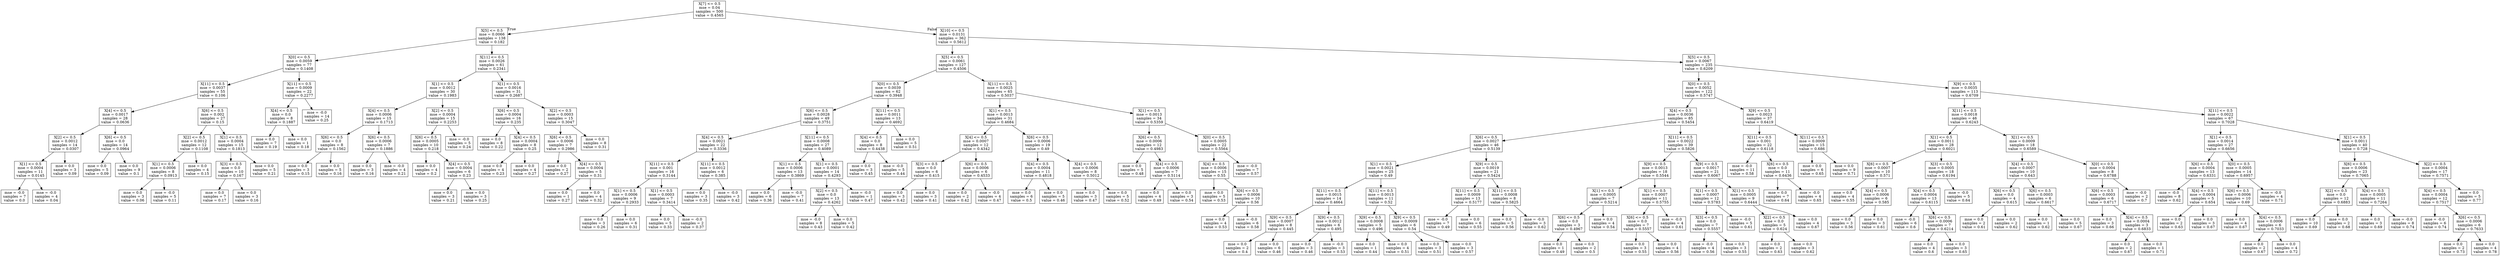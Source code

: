 digraph Tree {
node [shape=box] ;
0 [label="X[7] <= 0.5\nmse = 0.04\nsamples = 500\nvalue = 0.4565"] ;
1 [label="X[5] <= 0.5\nmse = 0.0066\nsamples = 138\nvalue = 0.182"] ;
0 -> 1 [labeldistance=2.5, labelangle=45, headlabel="True"] ;
2 [label="X[0] <= 0.5\nmse = 0.0059\nsamples = 77\nvalue = 0.1408"] ;
1 -> 2 ;
3 [label="X[11] <= 0.5\nmse = 0.0037\nsamples = 55\nvalue = 0.106"] ;
2 -> 3 ;
4 [label="X[4] <= 0.5\nmse = 0.0017\nsamples = 28\nvalue = 0.0636"] ;
3 -> 4 ;
5 [label="X[2] <= 0.5\nmse = 0.0012\nsamples = 14\nvalue = 0.0307"] ;
4 -> 5 ;
6 [label="X[1] <= 0.5\nmse = 0.0004\nsamples = 11\nvalue = 0.0145"] ;
5 -> 6 ;
7 [label="mse = -0.0\nsamples = 7\nvalue = 0.0"] ;
6 -> 7 ;
8 [label="mse = -0.0\nsamples = 4\nvalue = 0.04"] ;
6 -> 8 ;
9 [label="mse = 0.0\nsamples = 3\nvalue = 0.09"] ;
5 -> 9 ;
10 [label="X[6] <= 0.5\nmse = 0.0\nsamples = 14\nvalue = 0.0964"] ;
4 -> 10 ;
11 [label="mse = 0.0\nsamples = 5\nvalue = 0.09"] ;
10 -> 11 ;
12 [label="mse = 0.0\nsamples = 9\nvalue = 0.1"] ;
10 -> 12 ;
13 [label="X[6] <= 0.5\nmse = 0.002\nsamples = 27\nvalue = 0.15"] ;
3 -> 13 ;
14 [label="X[2] <= 0.5\nmse = 0.0012\nsamples = 12\nvalue = 0.1108"] ;
13 -> 14 ;
15 [label="X[1] <= 0.5\nmse = 0.0006\nsamples = 8\nvalue = 0.0913"] ;
14 -> 15 ;
16 [label="mse = 0.0\nsamples = 3\nvalue = 0.06"] ;
15 -> 16 ;
17 [label="mse = -0.0\nsamples = 5\nvalue = 0.11"] ;
15 -> 17 ;
18 [label="mse = 0.0\nsamples = 4\nvalue = 0.15"] ;
14 -> 18 ;
19 [label="X[1] <= 0.5\nmse = 0.0004\nsamples = 15\nvalue = 0.1813"] ;
13 -> 19 ;
20 [label="X[3] <= 0.5\nmse = 0.0\nsamples = 10\nvalue = 0.167"] ;
19 -> 20 ;
21 [label="mse = 0.0\nsamples = 7\nvalue = 0.17"] ;
20 -> 21 ;
22 [label="mse = 0.0\nsamples = 3\nvalue = 0.16"] ;
20 -> 22 ;
23 [label="mse = 0.0\nsamples = 5\nvalue = 0.21"] ;
19 -> 23 ;
24 [label="X[11] <= 0.5\nmse = 0.0009\nsamples = 22\nvalue = 0.2277"] ;
2 -> 24 ;
25 [label="X[4] <= 0.5\nmse = 0.0\nsamples = 8\nvalue = 0.1887"] ;
24 -> 25 ;
26 [label="mse = 0.0\nsamples = 7\nvalue = 0.19"] ;
25 -> 26 ;
27 [label="mse = 0.0\nsamples = 1\nvalue = 0.18"] ;
25 -> 27 ;
28 [label="mse = -0.0\nsamples = 14\nvalue = 0.25"] ;
24 -> 28 ;
29 [label="X[11] <= 0.5\nmse = 0.0026\nsamples = 61\nvalue = 0.2341"] ;
1 -> 29 ;
30 [label="X[1] <= 0.5\nmse = 0.0012\nsamples = 30\nvalue = 0.1983"] ;
29 -> 30 ;
31 [label="X[4] <= 0.5\nmse = 0.0006\nsamples = 15\nvalue = 0.1713"] ;
30 -> 31 ;
32 [label="X[6] <= 0.5\nmse = 0.0\nsamples = 8\nvalue = 0.1562"] ;
31 -> 32 ;
33 [label="mse = 0.0\nsamples = 3\nvalue = 0.15"] ;
32 -> 33 ;
34 [label="mse = 0.0\nsamples = 5\nvalue = 0.16"] ;
32 -> 34 ;
35 [label="X[6] <= 0.5\nmse = 0.0006\nsamples = 7\nvalue = 0.1886"] ;
31 -> 35 ;
36 [label="mse = 0.0\nsamples = 3\nvalue = 0.16"] ;
35 -> 36 ;
37 [label="mse = -0.0\nsamples = 4\nvalue = 0.21"] ;
35 -> 37 ;
38 [label="X[2] <= 0.5\nmse = 0.0004\nsamples = 15\nvalue = 0.2253"] ;
30 -> 38 ;
39 [label="X[6] <= 0.5\nmse = 0.0005\nsamples = 10\nvalue = 0.218"] ;
38 -> 39 ;
40 [label="mse = 0.0\nsamples = 4\nvalue = 0.2"] ;
39 -> 40 ;
41 [label="X[4] <= 0.5\nmse = 0.0004\nsamples = 6\nvalue = 0.23"] ;
39 -> 41 ;
42 [label="mse = 0.0\nsamples = 3\nvalue = 0.21"] ;
41 -> 42 ;
43 [label="mse = 0.0\nsamples = 3\nvalue = 0.25"] ;
41 -> 43 ;
44 [label="mse = -0.0\nsamples = 5\nvalue = 0.24"] ;
38 -> 44 ;
45 [label="X[1] <= 0.5\nmse = 0.0016\nsamples = 31\nvalue = 0.2687"] ;
29 -> 45 ;
46 [label="X[6] <= 0.5\nmse = 0.0004\nsamples = 16\nvalue = 0.235"] ;
45 -> 46 ;
47 [label="mse = 0.0\nsamples = 8\nvalue = 0.22"] ;
46 -> 47 ;
48 [label="X[4] <= 0.5\nmse = 0.0004\nsamples = 8\nvalue = 0.25"] ;
46 -> 48 ;
49 [label="mse = 0.0\nsamples = 4\nvalue = 0.23"] ;
48 -> 49 ;
50 [label="mse = 0.0\nsamples = 4\nvalue = 0.27"] ;
48 -> 50 ;
51 [label="X[2] <= 0.5\nmse = 0.0003\nsamples = 15\nvalue = 0.3047"] ;
45 -> 51 ;
52 [label="X[6] <= 0.5\nmse = 0.0006\nsamples = 7\nvalue = 0.2986"] ;
51 -> 52 ;
53 [label="mse = 0.0\nsamples = 2\nvalue = 0.27"] ;
52 -> 53 ;
54 [label="X[4] <= 0.5\nmse = 0.0004\nsamples = 5\nvalue = 0.31"] ;
52 -> 54 ;
55 [label="mse = 0.0\nsamples = 1\nvalue = 0.27"] ;
54 -> 55 ;
56 [label="mse = 0.0\nsamples = 4\nvalue = 0.32"] ;
54 -> 56 ;
57 [label="mse = 0.0\nsamples = 8\nvalue = 0.31"] ;
51 -> 57 ;
58 [label="X[10] <= 0.5\nmse = 0.0131\nsamples = 362\nvalue = 0.5612"] ;
0 -> 58 [labeldistance=2.5, labelangle=-45, headlabel="False"] ;
59 [label="X[5] <= 0.5\nmse = 0.0061\nsamples = 127\nvalue = 0.4506"] ;
58 -> 59 ;
60 [label="X[0] <= 0.5\nmse = 0.0039\nsamples = 62\nvalue = 0.3948"] ;
59 -> 60 ;
61 [label="X[6] <= 0.5\nmse = 0.0028\nsamples = 49\nvalue = 0.3751"] ;
60 -> 61 ;
62 [label="X[4] <= 0.5\nmse = 0.0021\nsamples = 22\nvalue = 0.3336"] ;
61 -> 62 ;
63 [label="X[11] <= 0.5\nmse = 0.001\nsamples = 16\nvalue = 0.3144"] ;
62 -> 63 ;
64 [label="X[1] <= 0.5\nmse = 0.0006\nsamples = 9\nvalue = 0.2933"] ;
63 -> 64 ;
65 [label="mse = 0.0\nsamples = 3\nvalue = 0.26"] ;
64 -> 65 ;
66 [label="mse = 0.0\nsamples = 6\nvalue = 0.31"] ;
64 -> 66 ;
67 [label="X[1] <= 0.5\nmse = 0.0003\nsamples = 7\nvalue = 0.3414"] ;
63 -> 67 ;
68 [label="mse = 0.0\nsamples = 5\nvalue = 0.33"] ;
67 -> 68 ;
69 [label="mse = -0.0\nsamples = 2\nvalue = 0.37"] ;
67 -> 69 ;
70 [label="X[11] <= 0.5\nmse = 0.0012\nsamples = 6\nvalue = 0.385"] ;
62 -> 70 ;
71 [label="mse = 0.0\nsamples = 3\nvalue = 0.35"] ;
70 -> 71 ;
72 [label="mse = -0.0\nsamples = 3\nvalue = 0.42"] ;
70 -> 72 ;
73 [label="X[11] <= 0.5\nmse = 0.0008\nsamples = 27\nvalue = 0.4089"] ;
61 -> 73 ;
74 [label="X[1] <= 0.5\nmse = 0.0006\nsamples = 13\nvalue = 0.3869"] ;
73 -> 74 ;
75 [label="mse = 0.0\nsamples = 6\nvalue = 0.36"] ;
74 -> 75 ;
76 [label="mse = -0.0\nsamples = 7\nvalue = 0.41"] ;
74 -> 76 ;
77 [label="X[1] <= 0.5\nmse = 0.0001\nsamples = 14\nvalue = 0.4293"] ;
73 -> 77 ;
78 [label="X[2] <= 0.5\nmse = 0.0\nsamples = 13\nvalue = 0.4262"] ;
77 -> 78 ;
79 [label="mse = -0.0\nsamples = 8\nvalue = 0.43"] ;
78 -> 79 ;
80 [label="mse = 0.0\nsamples = 5\nvalue = 0.42"] ;
78 -> 80 ;
81 [label="mse = -0.0\nsamples = 1\nvalue = 0.47"] ;
77 -> 81 ;
82 [label="X[11] <= 0.5\nmse = 0.0011\nsamples = 13\nvalue = 0.4692"] ;
60 -> 82 ;
83 [label="X[4] <= 0.5\nmse = 0.0\nsamples = 8\nvalue = 0.4438"] ;
82 -> 83 ;
84 [label="mse = 0.0\nsamples = 3\nvalue = 0.45"] ;
83 -> 84 ;
85 [label="mse = -0.0\nsamples = 5\nvalue = 0.44"] ;
83 -> 85 ;
86 [label="mse = 0.0\nsamples = 5\nvalue = 0.51"] ;
82 -> 86 ;
87 [label="X[11] <= 0.5\nmse = 0.0025\nsamples = 65\nvalue = 0.5037"] ;
59 -> 87 ;
88 [label="X[1] <= 0.5\nmse = 0.0013\nsamples = 31\nvalue = 0.4684"] ;
87 -> 88 ;
89 [label="X[4] <= 0.5\nmse = 0.0007\nsamples = 12\nvalue = 0.4342"] ;
88 -> 89 ;
90 [label="X[3] <= 0.5\nmse = 0.0\nsamples = 6\nvalue = 0.415"] ;
89 -> 90 ;
91 [label="mse = 0.0\nsamples = 3\nvalue = 0.42"] ;
90 -> 91 ;
92 [label="mse = 0.0\nsamples = 3\nvalue = 0.41"] ;
90 -> 92 ;
93 [label="X[6] <= 0.5\nmse = 0.0006\nsamples = 6\nvalue = 0.4533"] ;
89 -> 93 ;
94 [label="mse = 0.0\nsamples = 2\nvalue = 0.42"] ;
93 -> 94 ;
95 [label="mse = -0.0\nsamples = 4\nvalue = 0.47"] ;
93 -> 95 ;
96 [label="X[6] <= 0.5\nmse = 0.0006\nsamples = 19\nvalue = 0.49"] ;
88 -> 96 ;
97 [label="X[4] <= 0.5\nmse = 0.0004\nsamples = 11\nvalue = 0.4818"] ;
96 -> 97 ;
98 [label="mse = 0.0\nsamples = 6\nvalue = 0.5"] ;
97 -> 98 ;
99 [label="mse = 0.0\nsamples = 5\nvalue = 0.46"] ;
97 -> 99 ;
100 [label="X[4] <= 0.5\nmse = 0.0006\nsamples = 8\nvalue = 0.5012"] ;
96 -> 100 ;
101 [label="mse = 0.0\nsamples = 3\nvalue = 0.47"] ;
100 -> 101 ;
102 [label="mse = 0.0\nsamples = 5\nvalue = 0.52"] ;
100 -> 102 ;
103 [label="X[1] <= 0.5\nmse = 0.0013\nsamples = 34\nvalue = 0.5359"] ;
87 -> 103 ;
104 [label="X[6] <= 0.5\nmse = 0.0006\nsamples = 12\nvalue = 0.4983"] ;
103 -> 104 ;
105 [label="mse = 0.0\nsamples = 5\nvalue = 0.48"] ;
104 -> 105 ;
106 [label="X[4] <= 0.5\nmse = 0.0006\nsamples = 7\nvalue = 0.5114"] ;
104 -> 106 ;
107 [label="mse = 0.0\nsamples = 4\nvalue = 0.49"] ;
106 -> 107 ;
108 [label="mse = 0.0\nsamples = 3\nvalue = 0.54"] ;
106 -> 108 ;
109 [label="X[0] <= 0.5\nmse = 0.0005\nsamples = 22\nvalue = 0.5564"] ;
103 -> 109 ;
110 [label="X[4] <= 0.5\nmse = 0.0006\nsamples = 15\nvalue = 0.55"] ;
109 -> 110 ;
111 [label="mse = 0.0\nsamples = 5\nvalue = 0.53"] ;
110 -> 111 ;
112 [label="X[6] <= 0.5\nmse = 0.0006\nsamples = 10\nvalue = 0.56"] ;
110 -> 112 ;
113 [label="mse = 0.0\nsamples = 4\nvalue = 0.53"] ;
112 -> 113 ;
114 [label="mse = -0.0\nsamples = 6\nvalue = 0.58"] ;
112 -> 114 ;
115 [label="mse = -0.0\nsamples = 7\nvalue = 0.57"] ;
109 -> 115 ;
116 [label="X[5] <= 0.5\nmse = 0.0067\nsamples = 235\nvalue = 0.6209"] ;
58 -> 116 ;
117 [label="X[0] <= 0.5\nmse = 0.0052\nsamples = 122\nvalue = 0.5747"] ;
116 -> 117 ;
118 [label="X[4] <= 0.5\nmse = 0.0036\nsamples = 85\nvalue = 0.5454"] ;
117 -> 118 ;
119 [label="X[6] <= 0.5\nmse = 0.0027\nsamples = 46\nvalue = 0.5139"] ;
118 -> 119 ;
120 [label="X[1] <= 0.5\nmse = 0.0021\nsamples = 25\nvalue = 0.49"] ;
119 -> 120 ;
121 [label="X[11] <= 0.5\nmse = 0.0015\nsamples = 14\nvalue = 0.4664"] ;
120 -> 121 ;
122 [label="X[9] <= 0.5\nmse = 0.0007\nsamples = 8\nvalue = 0.445"] ;
121 -> 122 ;
123 [label="mse = 0.0\nsamples = 2\nvalue = 0.4"] ;
122 -> 123 ;
124 [label="mse = 0.0\nsamples = 6\nvalue = 0.46"] ;
122 -> 124 ;
125 [label="X[9] <= 0.5\nmse = 0.0012\nsamples = 6\nvalue = 0.495"] ;
121 -> 125 ;
126 [label="mse = 0.0\nsamples = 3\nvalue = 0.46"] ;
125 -> 126 ;
127 [label="mse = -0.0\nsamples = 3\nvalue = 0.53"] ;
125 -> 127 ;
128 [label="X[11] <= 0.5\nmse = 0.0013\nsamples = 11\nvalue = 0.52"] ;
120 -> 128 ;
129 [label="X[9] <= 0.5\nmse = 0.0008\nsamples = 5\nvalue = 0.496"] ;
128 -> 129 ;
130 [label="mse = 0.0\nsamples = 1\nvalue = 0.44"] ;
129 -> 130 ;
131 [label="mse = 0.0\nsamples = 4\nvalue = 0.51"] ;
129 -> 131 ;
132 [label="X[9] <= 0.5\nmse = 0.0009\nsamples = 6\nvalue = 0.54"] ;
128 -> 132 ;
133 [label="mse = 0.0\nsamples = 3\nvalue = 0.51"] ;
132 -> 133 ;
134 [label="mse = 0.0\nsamples = 3\nvalue = 0.57"] ;
132 -> 134 ;
135 [label="X[9] <= 0.5\nmse = 0.0019\nsamples = 21\nvalue = 0.5424"] ;
119 -> 135 ;
136 [label="X[11] <= 0.5\nmse = 0.0009\nsamples = 13\nvalue = 0.5177"] ;
135 -> 136 ;
137 [label="mse = -0.0\nsamples = 7\nvalue = 0.49"] ;
136 -> 137 ;
138 [label="mse = 0.0\nsamples = 6\nvalue = 0.55"] ;
136 -> 138 ;
139 [label="X[11] <= 0.5\nmse = 0.0008\nsamples = 8\nvalue = 0.5825"] ;
135 -> 139 ;
140 [label="mse = 0.0\nsamples = 5\nvalue = 0.56"] ;
139 -> 140 ;
141 [label="mse = -0.0\nsamples = 3\nvalue = 0.62"] ;
139 -> 141 ;
142 [label="X[11] <= 0.5\nmse = 0.0022\nsamples = 39\nvalue = 0.5826"] ;
118 -> 142 ;
143 [label="X[9] <= 0.5\nmse = 0.0013\nsamples = 18\nvalue = 0.5544"] ;
142 -> 143 ;
144 [label="X[1] <= 0.5\nmse = 0.0005\nsamples = 7\nvalue = 0.5214"] ;
143 -> 144 ;
145 [label="X[6] <= 0.5\nmse = 0.0\nsamples = 3\nvalue = 0.4967"] ;
144 -> 145 ;
146 [label="mse = 0.0\nsamples = 1\nvalue = 0.49"] ;
145 -> 146 ;
147 [label="mse = 0.0\nsamples = 2\nvalue = 0.5"] ;
145 -> 147 ;
148 [label="mse = 0.0\nsamples = 4\nvalue = 0.54"] ;
144 -> 148 ;
149 [label="X[1] <= 0.5\nmse = 0.0007\nsamples = 11\nvalue = 0.5755"] ;
143 -> 149 ;
150 [label="X[6] <= 0.5\nmse = 0.0\nsamples = 7\nvalue = 0.5557"] ;
149 -> 150 ;
151 [label="mse = 0.0\nsamples = 3\nvalue = 0.55"] ;
150 -> 151 ;
152 [label="mse = 0.0\nsamples = 4\nvalue = 0.56"] ;
150 -> 152 ;
153 [label="mse = -0.0\nsamples = 4\nvalue = 0.61"] ;
149 -> 153 ;
154 [label="X[9] <= 0.5\nmse = 0.0017\nsamples = 21\nvalue = 0.6067"] ;
142 -> 154 ;
155 [label="X[1] <= 0.5\nmse = 0.0007\nsamples = 12\nvalue = 0.5783"] ;
154 -> 155 ;
156 [label="X[3] <= 0.5\nmse = 0.0\nsamples = 7\nvalue = 0.5557"] ;
155 -> 156 ;
157 [label="mse = -0.0\nsamples = 4\nvalue = 0.56"] ;
156 -> 157 ;
158 [label="mse = 0.0\nsamples = 3\nvalue = 0.55"] ;
156 -> 158 ;
159 [label="mse = -0.0\nsamples = 5\nvalue = 0.61"] ;
155 -> 159 ;
160 [label="X[1] <= 0.5\nmse = 0.0005\nsamples = 9\nvalue = 0.6444"] ;
154 -> 160 ;
161 [label="X[2] <= 0.5\nmse = 0.0\nsamples = 5\nvalue = 0.624"] ;
160 -> 161 ;
162 [label="mse = 0.0\nsamples = 2\nvalue = 0.63"] ;
161 -> 162 ;
163 [label="mse = 0.0\nsamples = 3\nvalue = 0.62"] ;
161 -> 163 ;
164 [label="mse = 0.0\nsamples = 4\nvalue = 0.67"] ;
160 -> 164 ;
165 [label="X[9] <= 0.5\nmse = 0.0023\nsamples = 37\nvalue = 0.6419"] ;
117 -> 165 ;
166 [label="X[11] <= 0.5\nmse = 0.001\nsamples = 22\nvalue = 0.6118"] ;
165 -> 166 ;
167 [label="mse = -0.0\nsamples = 11\nvalue = 0.58"] ;
166 -> 167 ;
168 [label="X[6] <= 0.5\nmse = 0.0\nsamples = 11\nvalue = 0.6436"] ;
166 -> 168 ;
169 [label="mse = 0.0\nsamples = 7\nvalue = 0.64"] ;
168 -> 169 ;
170 [label="mse = -0.0\nsamples = 4\nvalue = 0.65"] ;
168 -> 170 ;
171 [label="X[11] <= 0.5\nmse = 0.0009\nsamples = 15\nvalue = 0.686"] ;
165 -> 171 ;
172 [label="mse = 0.0\nsamples = 6\nvalue = 0.65"] ;
171 -> 172 ;
173 [label="mse = 0.0\nsamples = 9\nvalue = 0.71"] ;
171 -> 173 ;
174 [label="X[9] <= 0.5\nmse = 0.0035\nsamples = 113\nvalue = 0.6709"] ;
116 -> 174 ;
175 [label="X[11] <= 0.5\nmse = 0.0018\nsamples = 46\nvalue = 0.6243"] ;
174 -> 175 ;
176 [label="X[1] <= 0.5\nmse = 0.0011\nsamples = 28\nvalue = 0.6021"] ;
175 -> 176 ;
177 [label="X[6] <= 0.5\nmse = 0.0007\nsamples = 10\nvalue = 0.571"] ;
176 -> 177 ;
178 [label="mse = 0.0\nsamples = 4\nvalue = 0.55"] ;
177 -> 178 ;
179 [label="X[4] <= 0.5\nmse = 0.0006\nsamples = 6\nvalue = 0.585"] ;
177 -> 179 ;
180 [label="mse = 0.0\nsamples = 3\nvalue = 0.56"] ;
179 -> 180 ;
181 [label="mse = 0.0\nsamples = 3\nvalue = 0.61"] ;
179 -> 181 ;
182 [label="X[3] <= 0.5\nmse = 0.0005\nsamples = 18\nvalue = 0.6194"] ;
176 -> 182 ;
183 [label="X[4] <= 0.5\nmse = 0.0004\nsamples = 13\nvalue = 0.6115"] ;
182 -> 183 ;
184 [label="mse = -0.0\nsamples = 6\nvalue = 0.6"] ;
183 -> 184 ;
185 [label="X[6] <= 0.5\nmse = 0.0006\nsamples = 7\nvalue = 0.6214"] ;
183 -> 185 ;
186 [label="mse = 0.0\nsamples = 4\nvalue = 0.6"] ;
185 -> 186 ;
187 [label="mse = 0.0\nsamples = 3\nvalue = 0.65"] ;
185 -> 187 ;
188 [label="mse = -0.0\nsamples = 5\nvalue = 0.64"] ;
182 -> 188 ;
189 [label="X[1] <= 0.5\nmse = 0.0009\nsamples = 18\nvalue = 0.6589"] ;
175 -> 189 ;
190 [label="X[4] <= 0.5\nmse = 0.0007\nsamples = 10\nvalue = 0.643"] ;
189 -> 190 ;
191 [label="X[6] <= 0.5\nmse = 0.0\nsamples = 4\nvalue = 0.615"] ;
190 -> 191 ;
192 [label="mse = 0.0\nsamples = 2\nvalue = 0.61"] ;
191 -> 192 ;
193 [label="mse = 0.0\nsamples = 2\nvalue = 0.62"] ;
191 -> 193 ;
194 [label="X[6] <= 0.5\nmse = 0.0003\nsamples = 6\nvalue = 0.6617"] ;
190 -> 194 ;
195 [label="mse = 0.0\nsamples = 1\nvalue = 0.62"] ;
194 -> 195 ;
196 [label="mse = 0.0\nsamples = 5\nvalue = 0.67"] ;
194 -> 196 ;
197 [label="X[0] <= 0.5\nmse = 0.0004\nsamples = 8\nvalue = 0.6788"] ;
189 -> 197 ;
198 [label="X[6] <= 0.5\nmse = 0.0003\nsamples = 6\nvalue = 0.6717"] ;
197 -> 198 ;
199 [label="mse = 0.0\nsamples = 3\nvalue = 0.66"] ;
198 -> 199 ;
200 [label="X[4] <= 0.5\nmse = 0.0004\nsamples = 3\nvalue = 0.6833"] ;
198 -> 200 ;
201 [label="mse = 0.0\nsamples = 2\nvalue = 0.67"] ;
200 -> 201 ;
202 [label="mse = 0.0\nsamples = 1\nvalue = 0.71"] ;
200 -> 202 ;
203 [label="mse = -0.0\nsamples = 2\nvalue = 0.7"] ;
197 -> 203 ;
204 [label="X[11] <= 0.5\nmse = 0.0022\nsamples = 67\nvalue = 0.7028"] ;
174 -> 204 ;
205 [label="X[1] <= 0.5\nmse = 0.0014\nsamples = 27\nvalue = 0.6656"] ;
204 -> 205 ;
206 [label="X[6] <= 0.5\nmse = 0.0004\nsamples = 13\nvalue = 0.6331"] ;
205 -> 206 ;
207 [label="mse = -0.0\nsamples = 8\nvalue = 0.62"] ;
206 -> 207 ;
208 [label="X[4] <= 0.5\nmse = 0.0004\nsamples = 5\nvalue = 0.654"] ;
206 -> 208 ;
209 [label="mse = 0.0\nsamples = 2\nvalue = 0.63"] ;
208 -> 209 ;
210 [label="mse = 0.0\nsamples = 3\nvalue = 0.67"] ;
208 -> 210 ;
211 [label="X[0] <= 0.5\nmse = 0.0005\nsamples = 14\nvalue = 0.6957"] ;
205 -> 211 ;
212 [label="X[6] <= 0.5\nmse = 0.0006\nsamples = 10\nvalue = 0.69"] ;
211 -> 212 ;
213 [label="mse = 0.0\nsamples = 4\nvalue = 0.67"] ;
212 -> 213 ;
214 [label="X[4] <= 0.5\nmse = 0.0006\nsamples = 6\nvalue = 0.7033"] ;
212 -> 214 ;
215 [label="mse = 0.0\nsamples = 2\nvalue = 0.67"] ;
214 -> 215 ;
216 [label="mse = 0.0\nsamples = 4\nvalue = 0.72"] ;
214 -> 216 ;
217 [label="mse = -0.0\nsamples = 4\nvalue = 0.71"] ;
211 -> 217 ;
218 [label="X[1] <= 0.5\nmse = 0.0011\nsamples = 40\nvalue = 0.728"] ;
204 -> 218 ;
219 [label="X[6] <= 0.5\nmse = 0.0006\nsamples = 23\nvalue = 0.7065"] ;
218 -> 219 ;
220 [label="X[2] <= 0.5\nmse = 0.0\nsamples = 12\nvalue = 0.6883"] ;
219 -> 220 ;
221 [label="mse = 0.0\nsamples = 10\nvalue = 0.69"] ;
220 -> 221 ;
222 [label="mse = 0.0\nsamples = 2\nvalue = 0.68"] ;
220 -> 222 ;
223 [label="X[4] <= 0.5\nmse = 0.0005\nsamples = 11\nvalue = 0.7264"] ;
219 -> 223 ;
224 [label="mse = 0.0\nsamples = 3\nvalue = 0.69"] ;
223 -> 224 ;
225 [label="mse = -0.0\nsamples = 8\nvalue = 0.74"] ;
223 -> 225 ;
226 [label="X[2] <= 0.5\nmse = 0.0004\nsamples = 17\nvalue = 0.7571"] ;
218 -> 226 ;
227 [label="X[4] <= 0.5\nmse = 0.0004\nsamples = 12\nvalue = 0.7517"] ;
226 -> 227 ;
228 [label="mse = -0.0\nsamples = 6\nvalue = 0.74"] ;
227 -> 228 ;
229 [label="X[6] <= 0.5\nmse = 0.0006\nsamples = 6\nvalue = 0.7633"] ;
227 -> 229 ;
230 [label="mse = 0.0\nsamples = 2\nvalue = 0.73"] ;
229 -> 230 ;
231 [label="mse = 0.0\nsamples = 4\nvalue = 0.78"] ;
229 -> 231 ;
232 [label="mse = 0.0\nsamples = 5\nvalue = 0.77"] ;
226 -> 232 ;
}